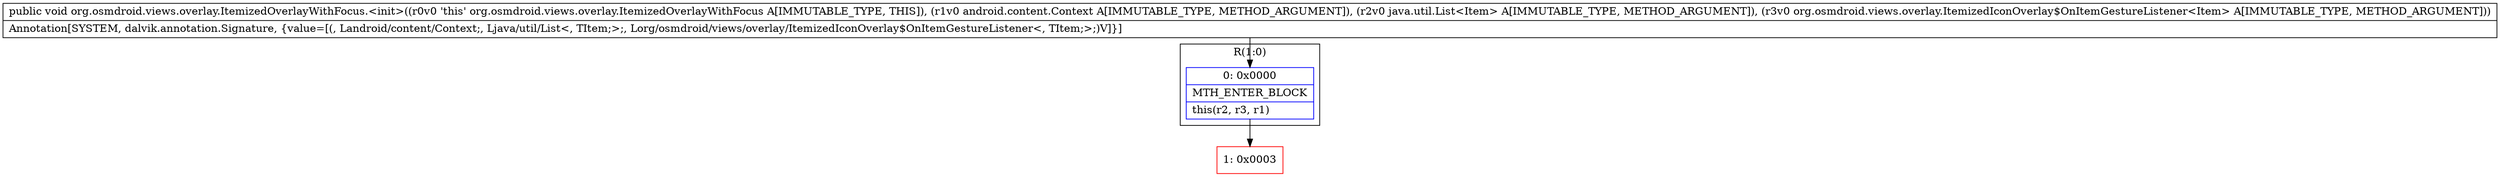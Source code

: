 digraph "CFG fororg.osmdroid.views.overlay.ItemizedOverlayWithFocus.\<init\>(Landroid\/content\/Context;Ljava\/util\/List;Lorg\/osmdroid\/views\/overlay\/ItemizedIconOverlay$OnItemGestureListener;)V" {
subgraph cluster_Region_1687040791 {
label = "R(1:0)";
node [shape=record,color=blue];
Node_0 [shape=record,label="{0\:\ 0x0000|MTH_ENTER_BLOCK\l|this(r2, r3, r1)\l}"];
}
Node_1 [shape=record,color=red,label="{1\:\ 0x0003}"];
MethodNode[shape=record,label="{public void org.osmdroid.views.overlay.ItemizedOverlayWithFocus.\<init\>((r0v0 'this' org.osmdroid.views.overlay.ItemizedOverlayWithFocus A[IMMUTABLE_TYPE, THIS]), (r1v0 android.content.Context A[IMMUTABLE_TYPE, METHOD_ARGUMENT]), (r2v0 java.util.List\<Item\> A[IMMUTABLE_TYPE, METHOD_ARGUMENT]), (r3v0 org.osmdroid.views.overlay.ItemizedIconOverlay$OnItemGestureListener\<Item\> A[IMMUTABLE_TYPE, METHOD_ARGUMENT]))  | Annotation[SYSTEM, dalvik.annotation.Signature, \{value=[(, Landroid\/content\/Context;, Ljava\/util\/List\<, TItem;\>;, Lorg\/osmdroid\/views\/overlay\/ItemizedIconOverlay$OnItemGestureListener\<, TItem;\>;)V]\}]\l}"];
MethodNode -> Node_0;
Node_0 -> Node_1;
}

